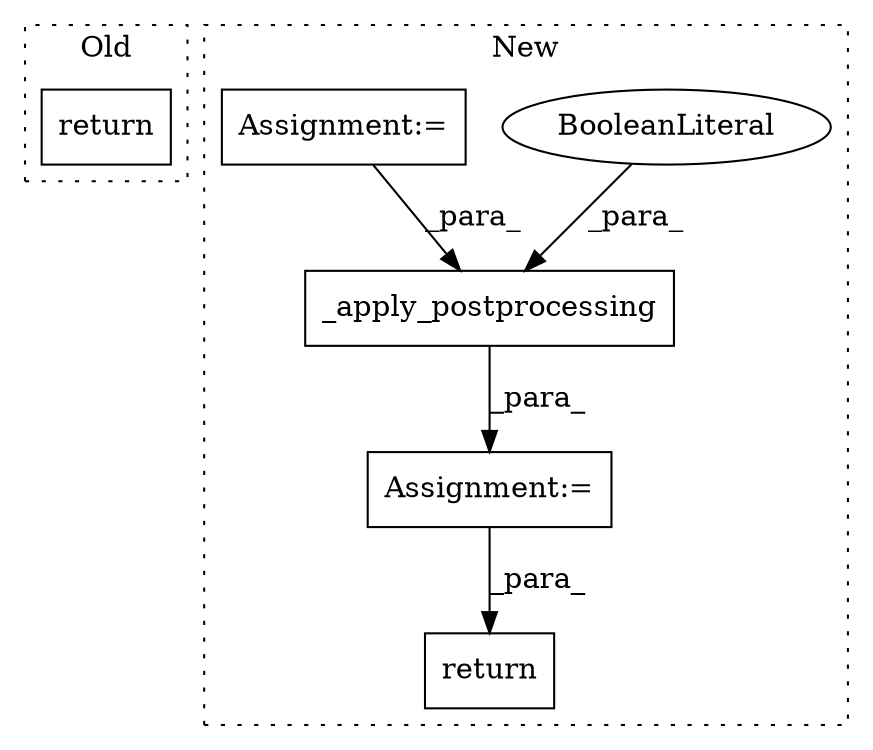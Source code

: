 digraph G {
subgraph cluster0 {
1 [label="return" a="41" s="2824" l="7" shape="box"];
label = "Old";
style="dotted";
}
subgraph cluster1 {
2 [label="_apply_postprocessing" a="32" s="4388,4432" l="22,1" shape="box"];
3 [label="BooleanLiteral" a="9" s="4427" l="5" shape="ellipse"];
4 [label="Assignment:=" a="7" s="4382" l="1" shape="box"];
5 [label="Assignment:=" a="7" s="3575" l="16" shape="box"];
6 [label="return" a="41" s="4439" l="7" shape="box"];
label = "New";
style="dotted";
}
2 -> 4 [label="_para_"];
3 -> 2 [label="_para_"];
4 -> 6 [label="_para_"];
5 -> 2 [label="_para_"];
}